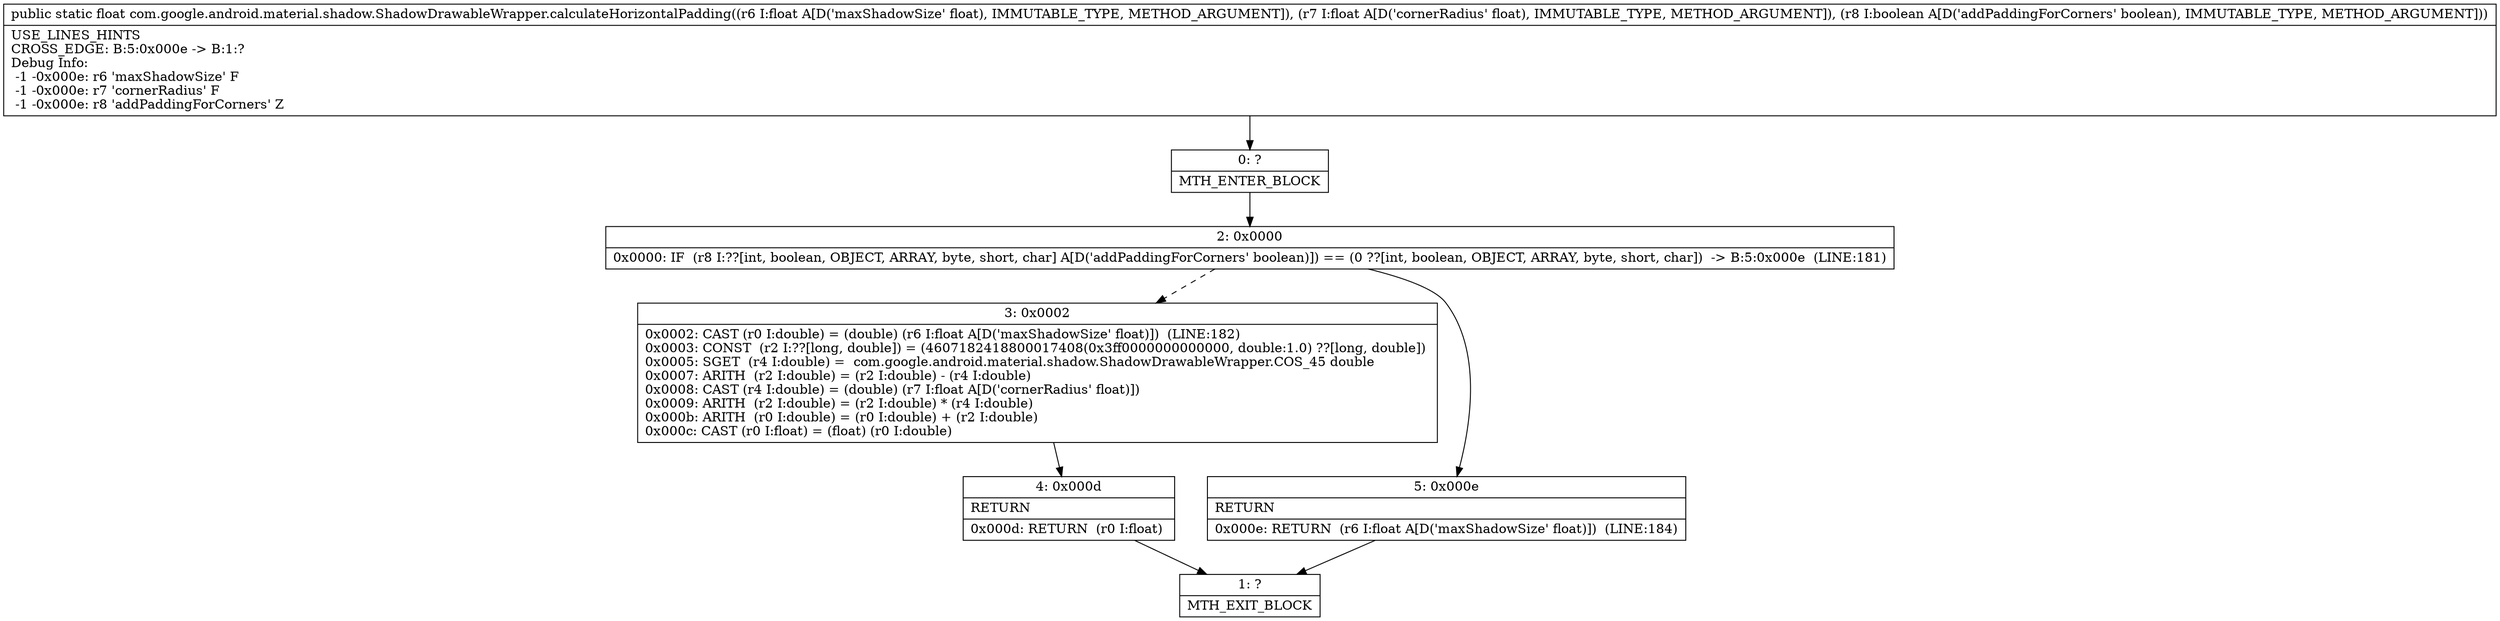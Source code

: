 digraph "CFG forcom.google.android.material.shadow.ShadowDrawableWrapper.calculateHorizontalPadding(FFZ)F" {
Node_0 [shape=record,label="{0\:\ ?|MTH_ENTER_BLOCK\l}"];
Node_2 [shape=record,label="{2\:\ 0x0000|0x0000: IF  (r8 I:??[int, boolean, OBJECT, ARRAY, byte, short, char] A[D('addPaddingForCorners' boolean)]) == (0 ??[int, boolean, OBJECT, ARRAY, byte, short, char])  \-\> B:5:0x000e  (LINE:181)\l}"];
Node_3 [shape=record,label="{3\:\ 0x0002|0x0002: CAST (r0 I:double) = (double) (r6 I:float A[D('maxShadowSize' float)])  (LINE:182)\l0x0003: CONST  (r2 I:??[long, double]) = (4607182418800017408(0x3ff0000000000000, double:1.0) ??[long, double]) \l0x0005: SGET  (r4 I:double) =  com.google.android.material.shadow.ShadowDrawableWrapper.COS_45 double \l0x0007: ARITH  (r2 I:double) = (r2 I:double) \- (r4 I:double) \l0x0008: CAST (r4 I:double) = (double) (r7 I:float A[D('cornerRadius' float)]) \l0x0009: ARITH  (r2 I:double) = (r2 I:double) * (r4 I:double) \l0x000b: ARITH  (r0 I:double) = (r0 I:double) + (r2 I:double) \l0x000c: CAST (r0 I:float) = (float) (r0 I:double) \l}"];
Node_4 [shape=record,label="{4\:\ 0x000d|RETURN\l|0x000d: RETURN  (r0 I:float) \l}"];
Node_1 [shape=record,label="{1\:\ ?|MTH_EXIT_BLOCK\l}"];
Node_5 [shape=record,label="{5\:\ 0x000e|RETURN\l|0x000e: RETURN  (r6 I:float A[D('maxShadowSize' float)])  (LINE:184)\l}"];
MethodNode[shape=record,label="{public static float com.google.android.material.shadow.ShadowDrawableWrapper.calculateHorizontalPadding((r6 I:float A[D('maxShadowSize' float), IMMUTABLE_TYPE, METHOD_ARGUMENT]), (r7 I:float A[D('cornerRadius' float), IMMUTABLE_TYPE, METHOD_ARGUMENT]), (r8 I:boolean A[D('addPaddingForCorners' boolean), IMMUTABLE_TYPE, METHOD_ARGUMENT]))  | USE_LINES_HINTS\lCROSS_EDGE: B:5:0x000e \-\> B:1:?\lDebug Info:\l  \-1 \-0x000e: r6 'maxShadowSize' F\l  \-1 \-0x000e: r7 'cornerRadius' F\l  \-1 \-0x000e: r8 'addPaddingForCorners' Z\l}"];
MethodNode -> Node_0;Node_0 -> Node_2;
Node_2 -> Node_3[style=dashed];
Node_2 -> Node_5;
Node_3 -> Node_4;
Node_4 -> Node_1;
Node_5 -> Node_1;
}

